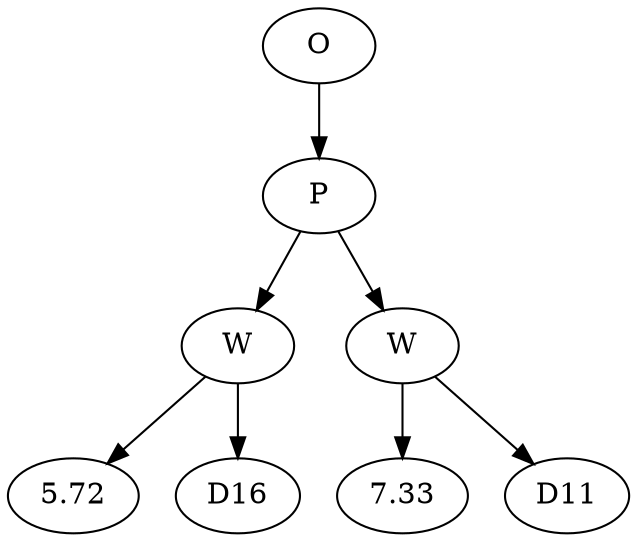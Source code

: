 // Tree
digraph {
	7357302 [label=O]
	7357303 [label=P]
	7357302 -> 7357303
	7357304 [label=W]
	7357303 -> 7357304
	7357305 [label=5.72]
	7357304 -> 7357305
	7357306 [label=D16]
	7357304 -> 7357306
	7357307 [label=W]
	7357303 -> 7357307
	7357308 [label=7.33]
	7357307 -> 7357308
	7357309 [label=D11]
	7357307 -> 7357309
}
